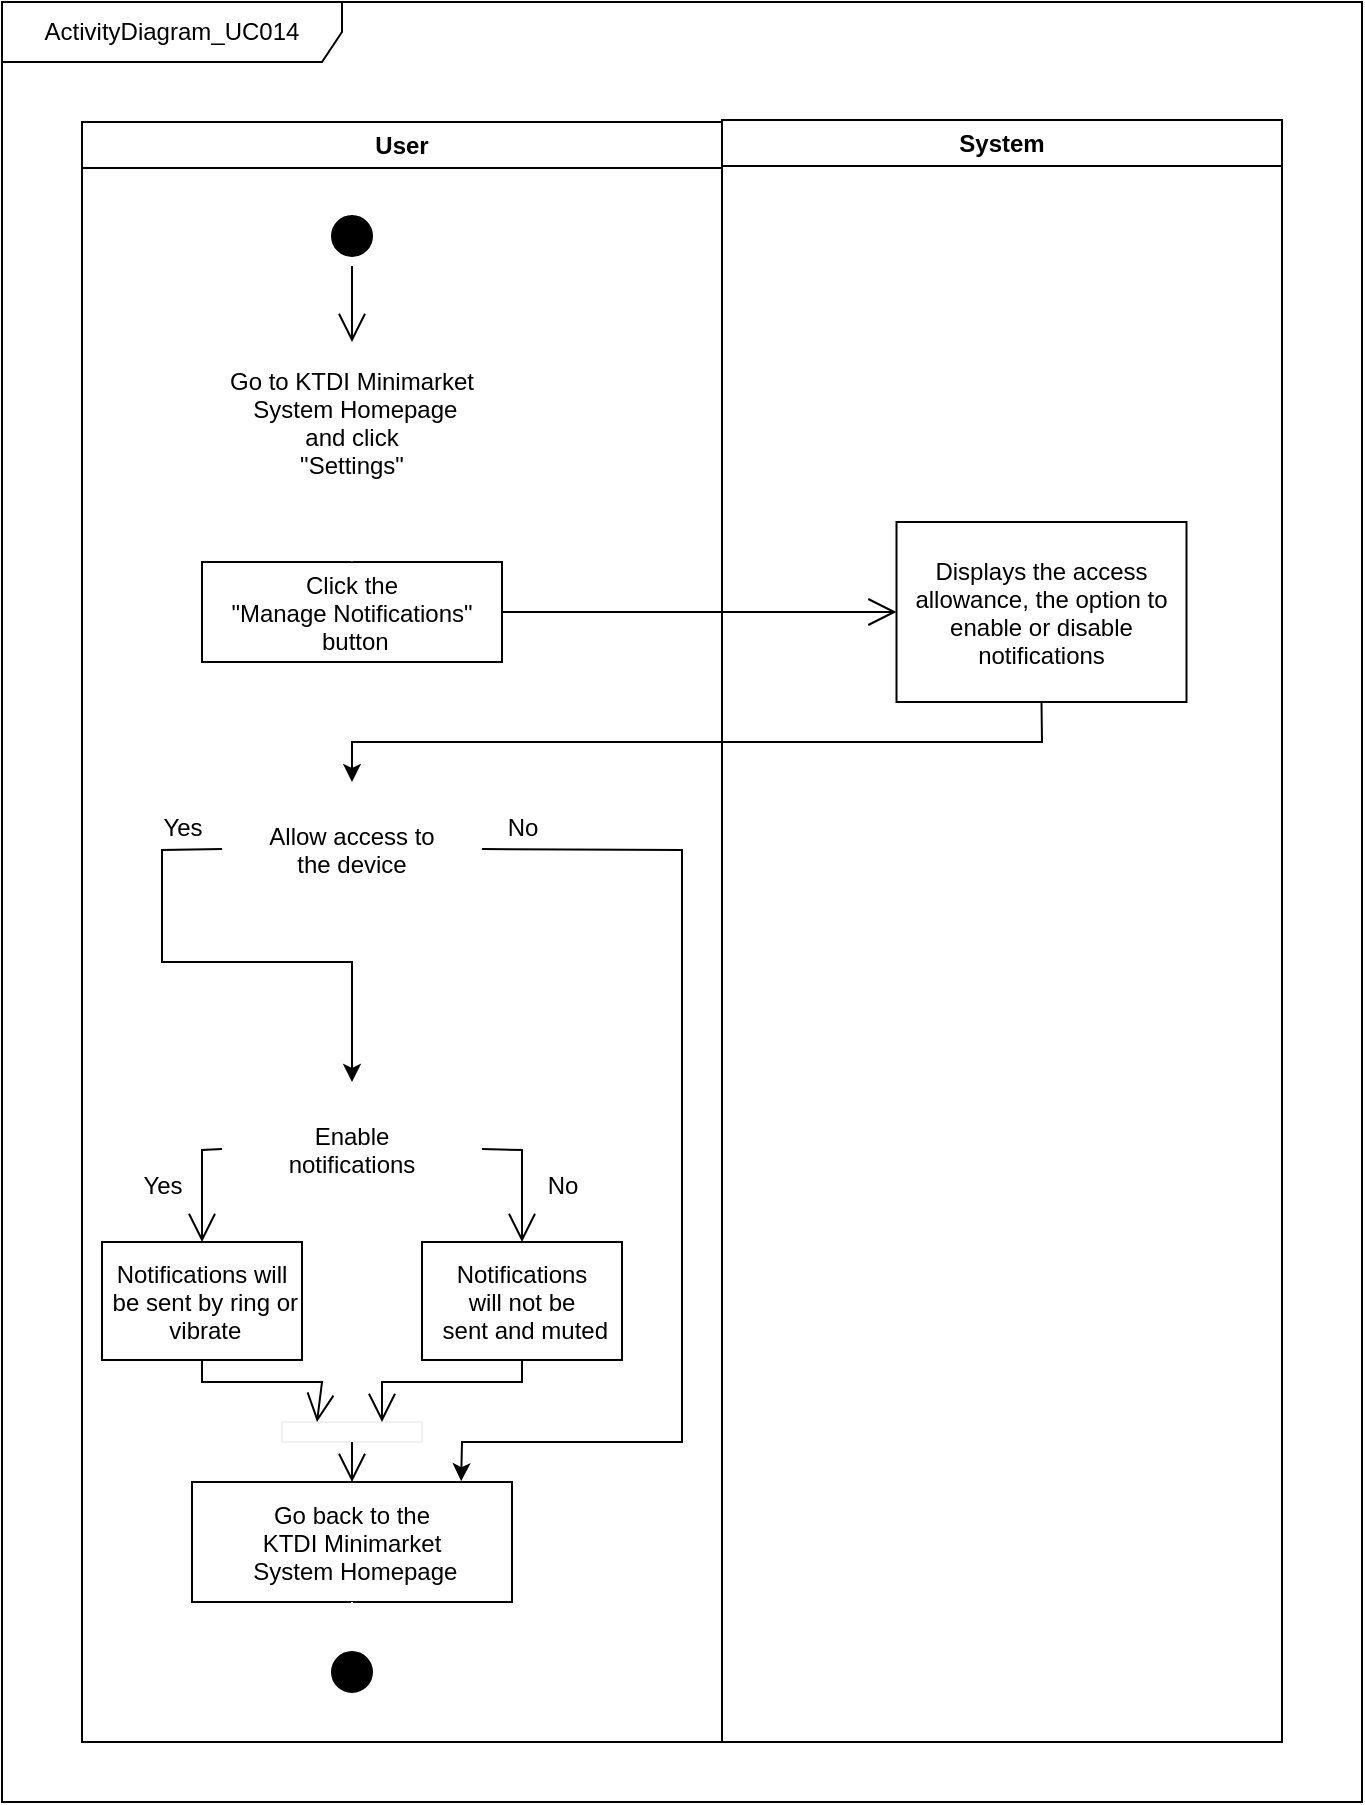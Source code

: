 <mxfile version="21.3.8" type="device">
  <diagram name="Page-1" id="bdramn715EQ3zsa3jN6O">
    <mxGraphModel dx="1050" dy="573" grid="1" gridSize="10" guides="1" tooltips="1" connect="1" arrows="1" fold="1" page="1" pageScale="1" pageWidth="850" pageHeight="1100" math="0" shadow="0">
      <root>
        <mxCell id="0" />
        <mxCell id="1" parent="0" />
        <mxCell id="FMrM_4cMwFXPyNiu1CsQ-1" value="ActivityDiagram_UC014" style="shape=umlFrame;whiteSpace=wrap;html=1;pointerEvents=0;width=170;height=30;" vertex="1" parent="1">
          <mxGeometry x="70" y="40" width="680" height="900" as="geometry" />
        </mxCell>
        <mxCell id="FMrM_4cMwFXPyNiu1CsQ-2" value="User" style="swimlane;whiteSpace=wrap" vertex="1" parent="1">
          <mxGeometry x="110" y="100" width="320" height="810" as="geometry" />
        </mxCell>
        <mxCell id="FMrM_4cMwFXPyNiu1CsQ-3" value="" style="ellipse;shape=startState;fillColor=#000000;strokeColor=#FFFFFF;" vertex="1" parent="FMrM_4cMwFXPyNiu1CsQ-2">
          <mxGeometry x="120" y="42" width="30" height="30" as="geometry" />
        </mxCell>
        <mxCell id="FMrM_4cMwFXPyNiu1CsQ-4" value="Go to KTDI Minimarket&#xa; System Homepage&#xa;and click &#xa;&quot;Settings&quot;" style="strokeColor=#FFFFFF;" vertex="1" parent="FMrM_4cMwFXPyNiu1CsQ-2">
          <mxGeometry x="60" y="110" width="150" height="80" as="geometry" />
        </mxCell>
        <mxCell id="FMrM_4cMwFXPyNiu1CsQ-5" value="Click the&#xa;&quot;Manage Notifications&quot;&#xa; button" style="" vertex="1" parent="FMrM_4cMwFXPyNiu1CsQ-2">
          <mxGeometry x="60" y="220" width="150" height="50" as="geometry" />
        </mxCell>
        <mxCell id="FMrM_4cMwFXPyNiu1CsQ-6" value="" style="endArrow=open;strokeColor=#FFFFFF;endFill=1;rounded=0" edge="1" parent="FMrM_4cMwFXPyNiu1CsQ-2" source="FMrM_4cMwFXPyNiu1CsQ-4" target="FMrM_4cMwFXPyNiu1CsQ-5">
          <mxGeometry relative="1" as="geometry" />
        </mxCell>
        <mxCell id="FMrM_4cMwFXPyNiu1CsQ-7" value="" style="endArrow=open;endFill=1;endSize=12;html=1;rounded=0;exitX=0.5;exitY=1;exitDx=0;exitDy=0;" edge="1" parent="FMrM_4cMwFXPyNiu1CsQ-2" source="FMrM_4cMwFXPyNiu1CsQ-3" target="FMrM_4cMwFXPyNiu1CsQ-4">
          <mxGeometry width="160" relative="1" as="geometry">
            <mxPoint x="295.5" y="272" as="sourcePoint" />
            <mxPoint x="455.5" y="272" as="targetPoint" />
          </mxGeometry>
        </mxCell>
        <mxCell id="FMrM_4cMwFXPyNiu1CsQ-10" value="" style="ellipse;shape=endState;fillColor=#000000;strokeColor=#FFFFFF;" vertex="1" parent="FMrM_4cMwFXPyNiu1CsQ-2">
          <mxGeometry x="120" y="760" width="30" height="30" as="geometry" />
        </mxCell>
        <mxCell id="FMrM_4cMwFXPyNiu1CsQ-11" value="Go back to the&#xa;KTDI Minimarket&#xa; System Homepage" style="" vertex="1" parent="FMrM_4cMwFXPyNiu1CsQ-2">
          <mxGeometry x="55" y="680" width="160" height="60" as="geometry" />
        </mxCell>
        <mxCell id="FMrM_4cMwFXPyNiu1CsQ-12" value="" style="endArrow=open;strokeColor=#FFFFFF;endFill=1;rounded=0" edge="1" parent="FMrM_4cMwFXPyNiu1CsQ-2" source="FMrM_4cMwFXPyNiu1CsQ-11" target="FMrM_4cMwFXPyNiu1CsQ-10">
          <mxGeometry relative="1" as="geometry" />
        </mxCell>
        <mxCell id="FMrM_4cMwFXPyNiu1CsQ-14" value="Enable&#xa;notifications" style="rhombus;fillColor=none;strokeColor=#FFFFFF;" vertex="1" parent="FMrM_4cMwFXPyNiu1CsQ-2">
          <mxGeometry x="70" y="480" width="130" height="67" as="geometry" />
        </mxCell>
        <mxCell id="FMrM_4cMwFXPyNiu1CsQ-15" value="Notifications will&#xa; be sent by ring or&#xa; vibrate" style="" vertex="1" parent="FMrM_4cMwFXPyNiu1CsQ-2">
          <mxGeometry x="10" y="560" width="100" height="59" as="geometry" />
        </mxCell>
        <mxCell id="FMrM_4cMwFXPyNiu1CsQ-16" value="" style="endArrow=open;endFill=1;endSize=12;html=1;rounded=0;exitX=0;exitY=0.5;exitDx=0;exitDy=0;entryX=0.5;entryY=0;entryDx=0;entryDy=0;" edge="1" parent="FMrM_4cMwFXPyNiu1CsQ-2" source="FMrM_4cMwFXPyNiu1CsQ-14" target="FMrM_4cMwFXPyNiu1CsQ-15">
          <mxGeometry width="160" relative="1" as="geometry">
            <mxPoint x="320" y="550" as="sourcePoint" />
            <mxPoint x="480" y="550" as="targetPoint" />
            <Array as="points">
              <mxPoint x="60" y="514" />
            </Array>
          </mxGeometry>
        </mxCell>
        <mxCell id="FMrM_4cMwFXPyNiu1CsQ-17" value="Notifications &#xa;will not be&#xa; sent and muted" style="" vertex="1" parent="FMrM_4cMwFXPyNiu1CsQ-2">
          <mxGeometry x="170" y="560" width="100" height="59" as="geometry" />
        </mxCell>
        <mxCell id="FMrM_4cMwFXPyNiu1CsQ-18" value="" style="endArrow=open;endFill=1;endSize=12;html=1;rounded=0;exitX=1;exitY=0.5;exitDx=0;exitDy=0;entryX=0.5;entryY=0;entryDx=0;entryDy=0;" edge="1" parent="FMrM_4cMwFXPyNiu1CsQ-2" source="FMrM_4cMwFXPyNiu1CsQ-14" target="FMrM_4cMwFXPyNiu1CsQ-17">
          <mxGeometry width="160" relative="1" as="geometry">
            <mxPoint x="320" y="550" as="sourcePoint" />
            <mxPoint x="480" y="550" as="targetPoint" />
            <Array as="points">
              <mxPoint x="220" y="514" />
            </Array>
          </mxGeometry>
        </mxCell>
        <mxCell id="FMrM_4cMwFXPyNiu1CsQ-19" value="" style="html=1;points=[];perimeter=orthogonalPerimeter;outlineConnect=0;targetShapes=umlLifeline;portConstraint=eastwest;newEdgeStyle={&quot;edgeStyle&quot;:&quot;elbowEdgeStyle&quot;,&quot;elbow&quot;:&quot;vertical&quot;,&quot;curved&quot;:0,&quot;rounded&quot;:0};direction=south;strokeColor=#F0F0F0;fillColor=#FFFFFF;" vertex="1" parent="FMrM_4cMwFXPyNiu1CsQ-2">
          <mxGeometry x="100" y="650" width="70" height="10" as="geometry" />
        </mxCell>
        <mxCell id="FMrM_4cMwFXPyNiu1CsQ-20" value="Yes" style="text;html=1;align=center;verticalAlign=middle;resizable=0;points=[];autosize=1;strokeColor=none;fillColor=none;" vertex="1" parent="FMrM_4cMwFXPyNiu1CsQ-2">
          <mxGeometry x="20" y="517" width="40" height="30" as="geometry" />
        </mxCell>
        <mxCell id="FMrM_4cMwFXPyNiu1CsQ-21" value="No" style="text;html=1;align=center;verticalAlign=middle;resizable=0;points=[];autosize=1;strokeColor=none;fillColor=none;" vertex="1" parent="FMrM_4cMwFXPyNiu1CsQ-2">
          <mxGeometry x="220" y="517" width="40" height="30" as="geometry" />
        </mxCell>
        <mxCell id="FMrM_4cMwFXPyNiu1CsQ-22" value="" style="endArrow=open;endFill=1;endSize=12;html=1;rounded=0;exitX=0.5;exitY=1;exitDx=0;exitDy=0;entryX=0;entryY=0.75;entryDx=0;entryDy=0;entryPerimeter=0;" edge="1" parent="FMrM_4cMwFXPyNiu1CsQ-2" source="FMrM_4cMwFXPyNiu1CsQ-15" target="FMrM_4cMwFXPyNiu1CsQ-19">
          <mxGeometry width="160" relative="1" as="geometry">
            <mxPoint x="320" y="550" as="sourcePoint" />
            <mxPoint x="480" y="550" as="targetPoint" />
            <Array as="points">
              <mxPoint x="60" y="630" />
              <mxPoint x="120" y="630" />
            </Array>
          </mxGeometry>
        </mxCell>
        <mxCell id="FMrM_4cMwFXPyNiu1CsQ-23" value="" style="endArrow=open;endFill=1;endSize=12;html=1;rounded=0;exitX=0.5;exitY=1;exitDx=0;exitDy=0;" edge="1" parent="FMrM_4cMwFXPyNiu1CsQ-2" source="FMrM_4cMwFXPyNiu1CsQ-17" target="FMrM_4cMwFXPyNiu1CsQ-19">
          <mxGeometry width="160" relative="1" as="geometry">
            <mxPoint x="210" y="620" as="sourcePoint" />
            <mxPoint x="480" y="550" as="targetPoint" />
            <Array as="points">
              <mxPoint x="220" y="630" />
              <mxPoint x="150" y="630" />
            </Array>
          </mxGeometry>
        </mxCell>
        <mxCell id="FMrM_4cMwFXPyNiu1CsQ-24" value="" style="endArrow=open;endFill=1;endSize=12;html=1;rounded=0;entryX=0.5;entryY=0;entryDx=0;entryDy=0;" edge="1" parent="FMrM_4cMwFXPyNiu1CsQ-2" source="FMrM_4cMwFXPyNiu1CsQ-19" target="FMrM_4cMwFXPyNiu1CsQ-11">
          <mxGeometry width="160" relative="1" as="geometry">
            <mxPoint x="320" y="550" as="sourcePoint" />
            <mxPoint x="480" y="550" as="targetPoint" />
          </mxGeometry>
        </mxCell>
        <mxCell id="FMrM_4cMwFXPyNiu1CsQ-32" value="Allow access to&#xa;the device" style="rhombus;fillColor=none;strokeColor=#FFFFFF;" vertex="1" parent="FMrM_4cMwFXPyNiu1CsQ-2">
          <mxGeometry x="70" y="330" width="130" height="67" as="geometry" />
        </mxCell>
        <mxCell id="FMrM_4cMwFXPyNiu1CsQ-37" value="" style="endArrow=classic;html=1;rounded=0;exitX=0;exitY=0.5;exitDx=0;exitDy=0;entryX=0.5;entryY=0;entryDx=0;entryDy=0;" edge="1" parent="FMrM_4cMwFXPyNiu1CsQ-2" source="FMrM_4cMwFXPyNiu1CsQ-32" target="FMrM_4cMwFXPyNiu1CsQ-14">
          <mxGeometry width="50" height="50" relative="1" as="geometry">
            <mxPoint x="290" y="520" as="sourcePoint" />
            <mxPoint x="340" y="470" as="targetPoint" />
            <Array as="points">
              <mxPoint x="40" y="364" />
              <mxPoint x="40" y="420" />
              <mxPoint x="135" y="420" />
            </Array>
          </mxGeometry>
        </mxCell>
        <mxCell id="FMrM_4cMwFXPyNiu1CsQ-38" value="" style="endArrow=classic;html=1;rounded=0;exitX=1;exitY=0.5;exitDx=0;exitDy=0;entryX=0.841;entryY=-0.007;entryDx=0;entryDy=0;entryPerimeter=0;" edge="1" parent="FMrM_4cMwFXPyNiu1CsQ-2" source="FMrM_4cMwFXPyNiu1CsQ-32" target="FMrM_4cMwFXPyNiu1CsQ-11">
          <mxGeometry width="50" height="50" relative="1" as="geometry">
            <mxPoint x="290" y="520" as="sourcePoint" />
            <mxPoint x="340" y="470" as="targetPoint" />
            <Array as="points">
              <mxPoint x="300" y="364" />
              <mxPoint x="300" y="660" />
              <mxPoint x="190" y="660" />
            </Array>
          </mxGeometry>
        </mxCell>
        <mxCell id="FMrM_4cMwFXPyNiu1CsQ-40" value="Yes" style="text;html=1;align=center;verticalAlign=middle;resizable=0;points=[];autosize=1;strokeColor=none;fillColor=none;" vertex="1" parent="FMrM_4cMwFXPyNiu1CsQ-2">
          <mxGeometry x="30" y="338" width="40" height="30" as="geometry" />
        </mxCell>
        <mxCell id="FMrM_4cMwFXPyNiu1CsQ-39" value="No" style="text;html=1;align=center;verticalAlign=middle;resizable=0;points=[];autosize=1;strokeColor=none;fillColor=none;" vertex="1" parent="FMrM_4cMwFXPyNiu1CsQ-2">
          <mxGeometry x="200" y="338" width="40" height="30" as="geometry" />
        </mxCell>
        <mxCell id="FMrM_4cMwFXPyNiu1CsQ-25" value="System" style="swimlane;whiteSpace=wrap" vertex="1" parent="1">
          <mxGeometry x="430" y="99" width="280" height="811" as="geometry" />
        </mxCell>
        <mxCell id="FMrM_4cMwFXPyNiu1CsQ-26" value="Displays the access&#xa;allowance, the option to&#xa;enable or disable&#xa;notifications" style="" vertex="1" parent="FMrM_4cMwFXPyNiu1CsQ-25">
          <mxGeometry x="87.25" y="201" width="145" height="90" as="geometry" />
        </mxCell>
        <mxCell id="FMrM_4cMwFXPyNiu1CsQ-28" value="" style="endArrow=open;endFill=1;endSize=12;html=1;rounded=0;exitX=1;exitY=0.5;exitDx=0;exitDy=0;entryX=0;entryY=0.5;entryDx=0;entryDy=0;" edge="1" parent="1" source="FMrM_4cMwFXPyNiu1CsQ-5" target="FMrM_4cMwFXPyNiu1CsQ-26">
          <mxGeometry width="160" relative="1" as="geometry">
            <mxPoint x="405.5" y="372" as="sourcePoint" />
            <mxPoint x="565.5" y="372" as="targetPoint" />
          </mxGeometry>
        </mxCell>
        <mxCell id="FMrM_4cMwFXPyNiu1CsQ-34" value="" style="endArrow=classic;html=1;rounded=0;exitX=0.5;exitY=1;exitDx=0;exitDy=0;entryX=0.5;entryY=0;entryDx=0;entryDy=0;" edge="1" parent="1" source="FMrM_4cMwFXPyNiu1CsQ-26" target="FMrM_4cMwFXPyNiu1CsQ-32">
          <mxGeometry width="50" height="50" relative="1" as="geometry">
            <mxPoint x="400" y="520" as="sourcePoint" />
            <mxPoint x="450" y="470" as="targetPoint" />
            <Array as="points">
              <mxPoint x="590" y="410" />
              <mxPoint x="245" y="410" />
            </Array>
          </mxGeometry>
        </mxCell>
      </root>
    </mxGraphModel>
  </diagram>
</mxfile>
